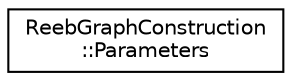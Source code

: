 digraph "Graphical Class Hierarchy"
{
 // LATEX_PDF_SIZE
  edge [fontname="Helvetica",fontsize="10",labelfontname="Helvetica",labelfontsize="10"];
  node [fontname="Helvetica",fontsize="10",shape=record];
  rankdir="LR";
  Node0 [label="ReebGraphConstruction\l::Parameters",height=0.2,width=0.4,color="black", fillcolor="white", style="filled",URL="$structReebGraphConstruction_1_1Parameters.html",tooltip="The parameters for this object."];
}
